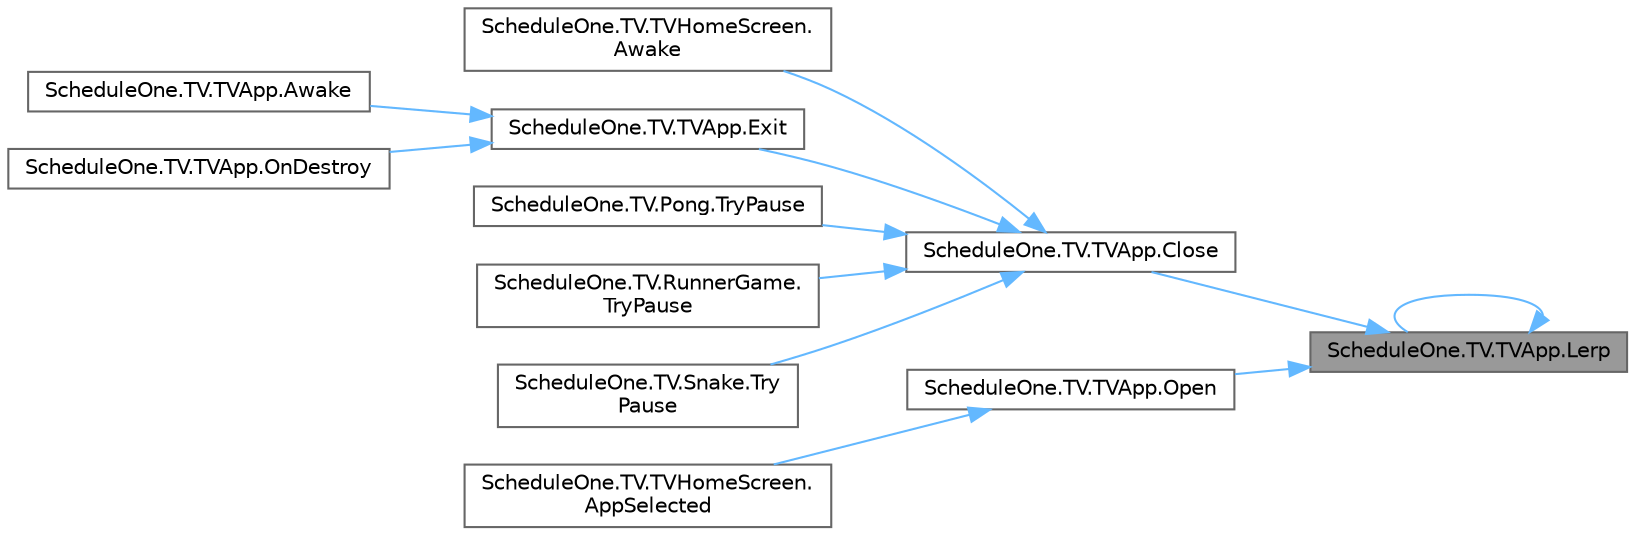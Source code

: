 digraph "ScheduleOne.TV.TVApp.Lerp"
{
 // LATEX_PDF_SIZE
  bgcolor="transparent";
  edge [fontname=Helvetica,fontsize=10,labelfontname=Helvetica,labelfontsize=10];
  node [fontname=Helvetica,fontsize=10,shape=box,height=0.2,width=0.4];
  rankdir="RL";
  Node1 [id="Node000001",label="ScheduleOne.TV.TVApp.Lerp",height=0.2,width=0.4,color="gray40", fillcolor="grey60", style="filled", fontcolor="black",tooltip=" "];
  Node1 -> Node2 [id="edge1_Node000001_Node000002",dir="back",color="steelblue1",style="solid",tooltip=" "];
  Node2 [id="Node000002",label="ScheduleOne.TV.TVApp.Close",height=0.2,width=0.4,color="grey40", fillcolor="white", style="filled",URL="$class_schedule_one_1_1_t_v_1_1_t_v_app.html#ae0573276a4ec7d6bf4406721aef00a7f",tooltip=" "];
  Node2 -> Node3 [id="edge2_Node000002_Node000003",dir="back",color="steelblue1",style="solid",tooltip=" "];
  Node3 [id="Node000003",label="ScheduleOne.TV.TVHomeScreen.\lAwake",height=0.2,width=0.4,color="grey40", fillcolor="white", style="filled",URL="$class_schedule_one_1_1_t_v_1_1_t_v_home_screen.html#a48da1530cd3513a2929c6733b0289d37",tooltip=" "];
  Node2 -> Node4 [id="edge3_Node000002_Node000004",dir="back",color="steelblue1",style="solid",tooltip=" "];
  Node4 [id="Node000004",label="ScheduleOne.TV.TVApp.Exit",height=0.2,width=0.4,color="grey40", fillcolor="white", style="filled",URL="$class_schedule_one_1_1_t_v_1_1_t_v_app.html#aa39a0e87c115f489c3f9ee84b6dbb9a7",tooltip=" "];
  Node4 -> Node5 [id="edge4_Node000004_Node000005",dir="back",color="steelblue1",style="solid",tooltip=" "];
  Node5 [id="Node000005",label="ScheduleOne.TV.TVApp.Awake",height=0.2,width=0.4,color="grey40", fillcolor="white", style="filled",URL="$class_schedule_one_1_1_t_v_1_1_t_v_app.html#a9c6767264cba2f80c1ec5b8d416819e1",tooltip=" "];
  Node4 -> Node6 [id="edge5_Node000004_Node000006",dir="back",color="steelblue1",style="solid",tooltip=" "];
  Node6 [id="Node000006",label="ScheduleOne.TV.TVApp.OnDestroy",height=0.2,width=0.4,color="grey40", fillcolor="white", style="filled",URL="$class_schedule_one_1_1_t_v_1_1_t_v_app.html#a0244a4aac1b8e3352648859a1a8abbcd",tooltip=" "];
  Node2 -> Node7 [id="edge6_Node000002_Node000007",dir="back",color="steelblue1",style="solid",tooltip=" "];
  Node7 [id="Node000007",label="ScheduleOne.TV.Pong.TryPause",height=0.2,width=0.4,color="grey40", fillcolor="white", style="filled",URL="$class_schedule_one_1_1_t_v_1_1_pong.html#af2866b2b656d44812260f21b980ad3d5",tooltip=" "];
  Node2 -> Node8 [id="edge7_Node000002_Node000008",dir="back",color="steelblue1",style="solid",tooltip=" "];
  Node8 [id="Node000008",label="ScheduleOne.TV.RunnerGame.\lTryPause",height=0.2,width=0.4,color="grey40", fillcolor="white", style="filled",URL="$class_schedule_one_1_1_t_v_1_1_runner_game.html#a9e9397ba271f043e34974874d1f1c98f",tooltip=" "];
  Node2 -> Node9 [id="edge8_Node000002_Node000009",dir="back",color="steelblue1",style="solid",tooltip=" "];
  Node9 [id="Node000009",label="ScheduleOne.TV.Snake.Try\lPause",height=0.2,width=0.4,color="grey40", fillcolor="white", style="filled",URL="$class_schedule_one_1_1_t_v_1_1_snake.html#adb4aa7ba2899375ec7cec2fb4f1d7306",tooltip=" "];
  Node1 -> Node1 [id="edge9_Node000001_Node000001",dir="back",color="steelblue1",style="solid",tooltip=" "];
  Node1 -> Node10 [id="edge10_Node000001_Node000010",dir="back",color="steelblue1",style="solid",tooltip=" "];
  Node10 [id="Node000010",label="ScheduleOne.TV.TVApp.Open",height=0.2,width=0.4,color="grey40", fillcolor="white", style="filled",URL="$class_schedule_one_1_1_t_v_1_1_t_v_app.html#a85002610a26e2ff95e214ff87d9e48e7",tooltip=" "];
  Node10 -> Node11 [id="edge11_Node000010_Node000011",dir="back",color="steelblue1",style="solid",tooltip=" "];
  Node11 [id="Node000011",label="ScheduleOne.TV.TVHomeScreen.\lAppSelected",height=0.2,width=0.4,color="grey40", fillcolor="white", style="filled",URL="$class_schedule_one_1_1_t_v_1_1_t_v_home_screen.html#a359e64412a9ff9c753112763cd042f1a",tooltip=" "];
}
